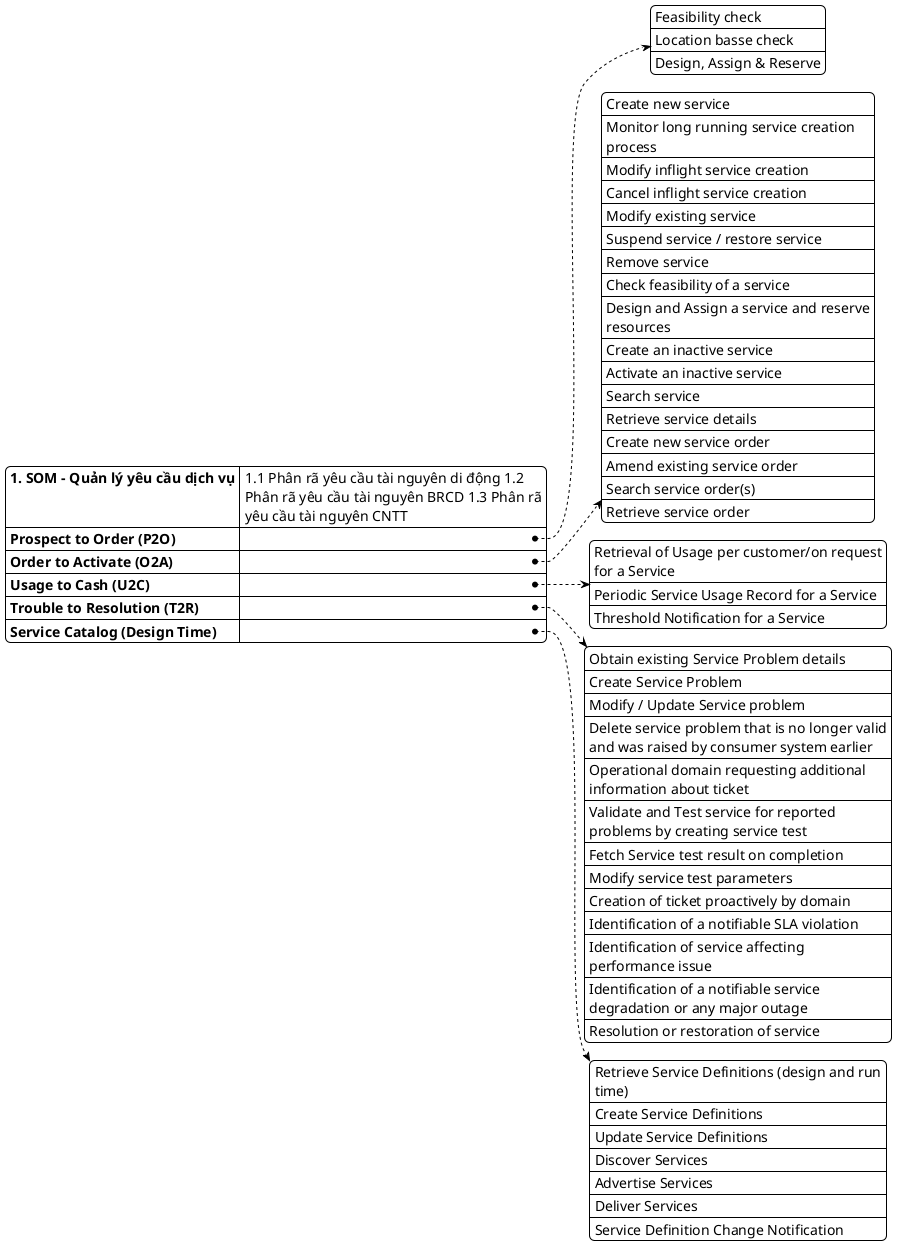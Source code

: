 @startyaml
!theme plain
1. SOM - Quản lý yêu cầu dịch vụ:
    1.1 Phân rã yêu cầu tài nguyên di động
    1.2 Phân rã yêu cầu tài nguyên BRCD
    1.3 Phân rã yêu cầu tài nguyên CNTT

Prospect to Order (P2O):
    - Feasibility check
    - Location basse check
    - Design, Assign & Reserve
Order to Activate (O2A):
    - Create new service
    - Monitor long running service creation process
    - Modify inflight service creation
    - Cancel inflight service creation
    - Modify existing service
    - Suspend service / restore service
    - Remove service
    - Check feasibility of a service
    - Design and Assign a service and reserve resources
    - Create an inactive service
    - Activate an inactive service
    - Search service
    - Retrieve service details
    - Create new service order
    - Amend existing service order
    - Search service order(s)
    - Retrieve service order
Usage to Cash (U2C):
    - Retrieval of Usage per customer/on request for a Service
    - Periodic Service Usage Record for a Service
    - Threshold Notification for a Service
Trouble to Resolution (T2R):
    - Obtain existing Service Problem details
    - Create Service Problem
    - Modify / Update Service problem
    - Delete service problem that is no longer valid and was raised by consumer system earlier
    - Operational domain requesting additional information about ticket
    - Validate and Test service for reported problems by creating service test
    - Fetch Service test result on completion
    - Modify service test parameters
    - Creation of ticket proactively by domain
    - Identification of a notifiable SLA violation
    - Identification of service affecting performance issue
    - Identification of a notifiable service degradation or any major outage
    - Resolution or restoration of service
Service Catalog (Design Time):
    - Retrieve Service Definitions (design and run time)
    - Create Service Definitions
    - Update Service Definitions
    - Discover Services
    - Advertise Services
    - Deliver Services
    - Service Definition Change Notification
@endyaml